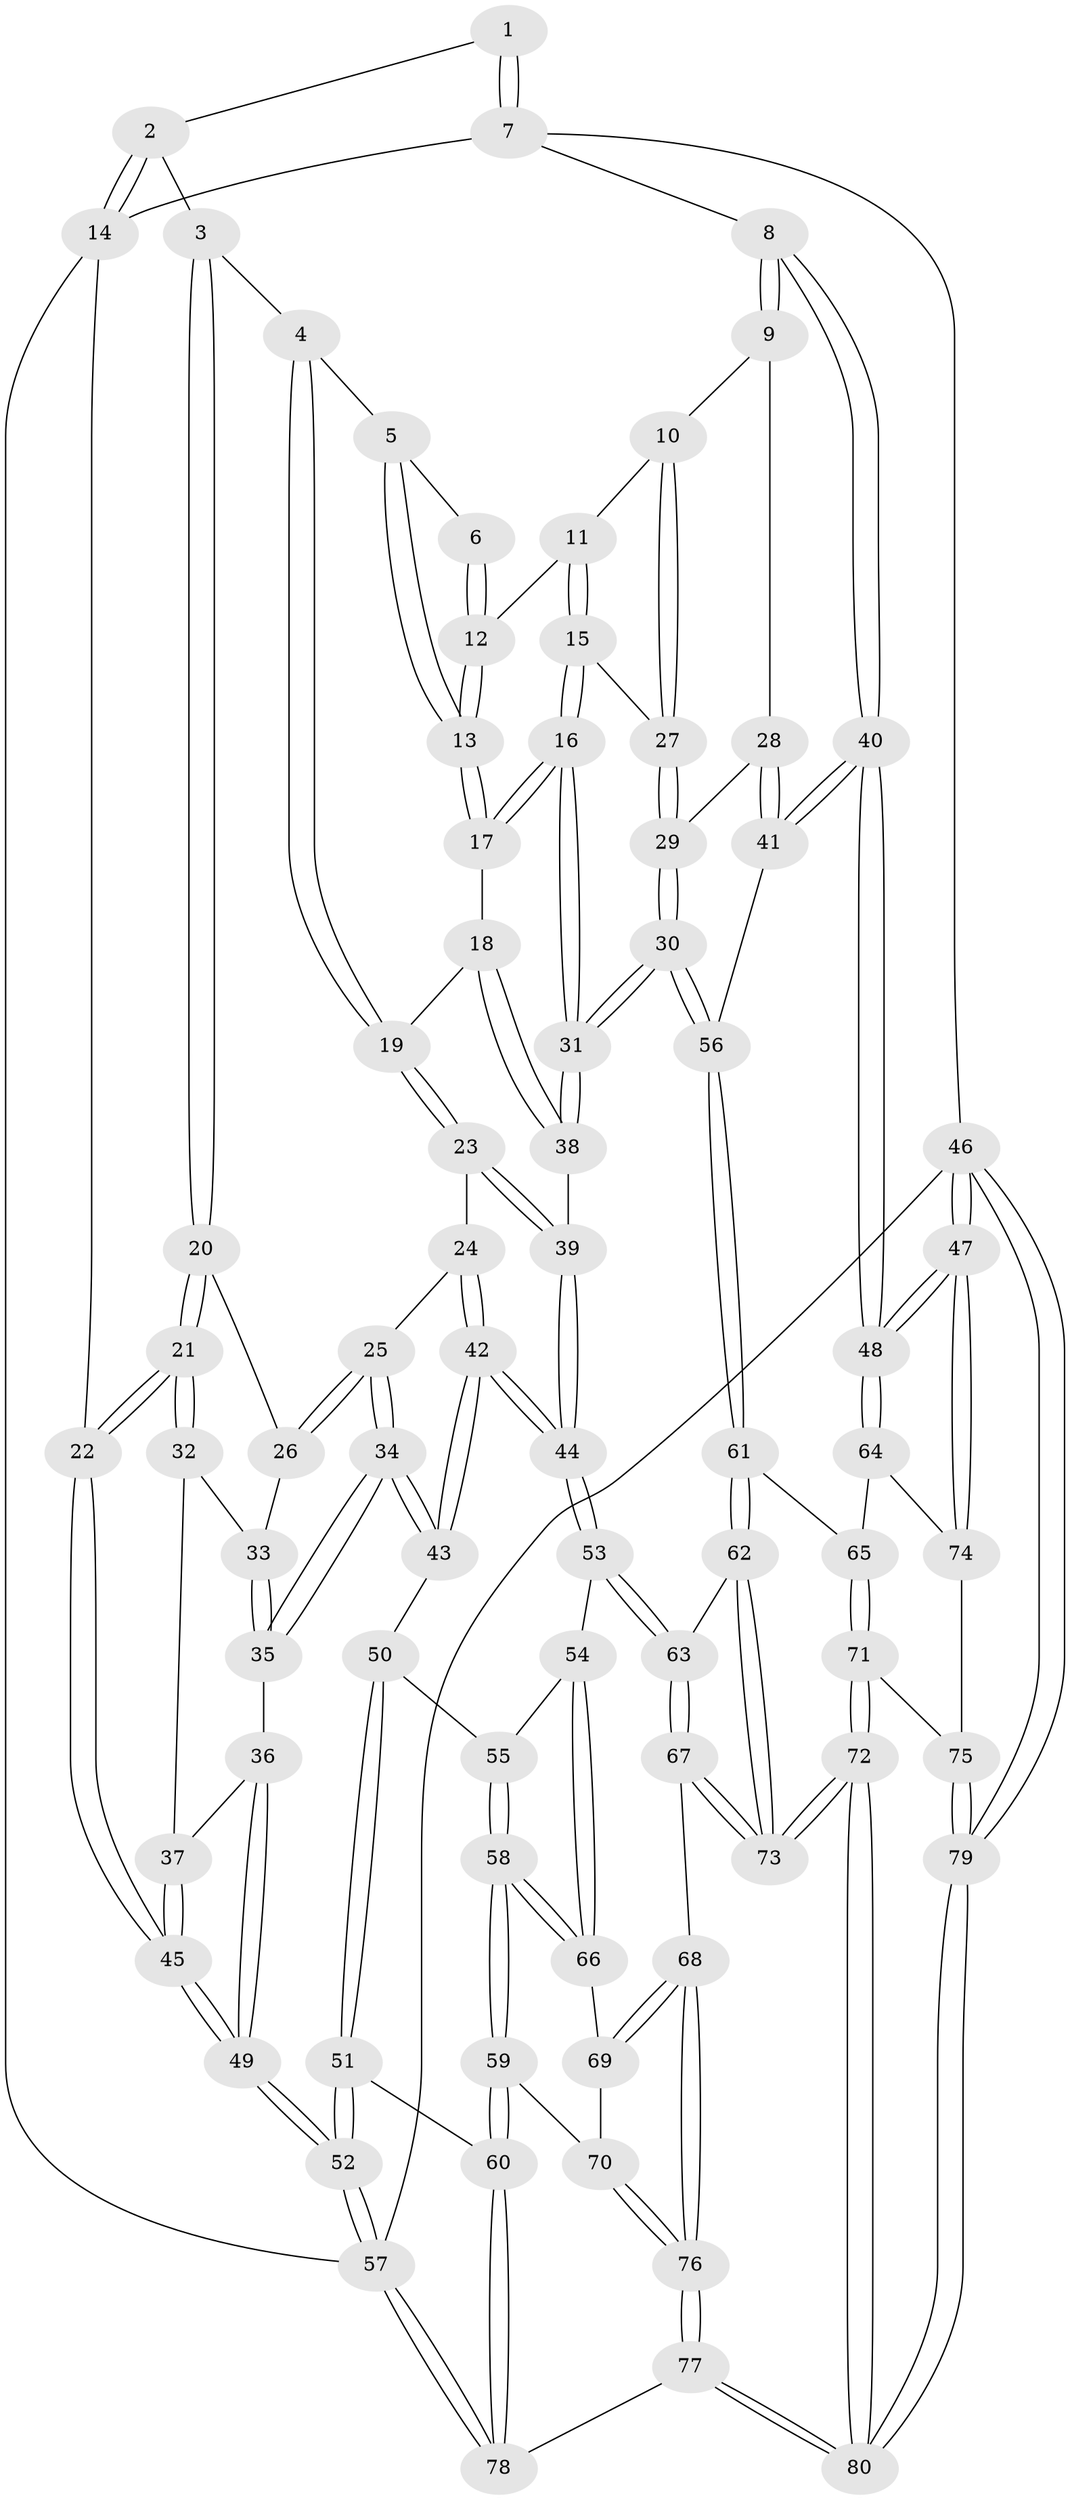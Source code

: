// Generated by graph-tools (version 1.1) at 2025/27/03/09/25 03:27:11]
// undirected, 80 vertices, 197 edges
graph export_dot {
graph [start="1"]
  node [color=gray90,style=filled];
  1 [pos="+0.6776181578581492+0"];
  2 [pos="+0.20832927292874845+0"];
  3 [pos="+0.25449530735696985+0"];
  4 [pos="+0.30240056988293385+0.0030435437369603848"];
  5 [pos="+0.5026692744773756+0.07989835561674827"];
  6 [pos="+0.6351481726864139+0.04611797814231813"];
  7 [pos="+1+0"];
  8 [pos="+1+0"];
  9 [pos="+0.886076076092993+0.11808068884770155"];
  10 [pos="+0.799271709162527+0.1329758719415012"];
  11 [pos="+0.7180271514963323+0.13807874616747087"];
  12 [pos="+0.7045343779599809+0.13361422706863058"];
  13 [pos="+0.5735011892528822+0.19807578901936865"];
  14 [pos="+0+0"];
  15 [pos="+0.6930015191429117+0.22827923058043983"];
  16 [pos="+0.6215994610393505+0.3224072617605663"];
  17 [pos="+0.5492615860476068+0.26973509487509806"];
  18 [pos="+0.512079037568822+0.278550896001486"];
  19 [pos="+0.3992608667093681+0.24882840613783241"];
  20 [pos="+0.17368155263503307+0.18969114469210238"];
  21 [pos="+0+0.25202939926427387"];
  22 [pos="+0+0.2448841053341819"];
  23 [pos="+0.3757724770676278+0.29040040807246464"];
  24 [pos="+0.3363872779387407+0.32065375250576084"];
  25 [pos="+0.32037644596117837+0.3259937342644794"];
  26 [pos="+0.1722076634722427+0.20587511876507159"];
  27 [pos="+0.7330520326523928+0.285667078235242"];
  28 [pos="+0.8611933560165911+0.2852603676120548"];
  29 [pos="+0.7498725823642765+0.4094497144338572"];
  30 [pos="+0.7152426732921052+0.4673896782386794"];
  31 [pos="+0.7134166509373715+0.46656520870323354"];
  32 [pos="+0.05223712339710582+0.2985879576309583"];
  33 [pos="+0.16184228532963085+0.24058266715408183"];
  34 [pos="+0.20765867502472424+0.4128435937385452"];
  35 [pos="+0.19158908324515211+0.40327465135708224"];
  36 [pos="+0.1066462037215604+0.41749066926891737"];
  37 [pos="+0.0743817538626765+0.36487296074487907"];
  38 [pos="+0.4710500497453534+0.48879918578474946"];
  39 [pos="+0.4663350929934472+0.491116625692844"];
  40 [pos="+1+0.47753187644647876"];
  41 [pos="+1+0.44787255236642004"];
  42 [pos="+0.3756305829206801+0.500554922493005"];
  43 [pos="+0.21501617326059877+0.42680514183183327"];
  44 [pos="+0.4190935605001465+0.5347195177011187"];
  45 [pos="+0+0.3375037315574741"];
  46 [pos="+1+1"];
  47 [pos="+1+1"];
  48 [pos="+1+0.5898703742484537"];
  49 [pos="+0+0.6391046348022037"];
  50 [pos="+0.21298121899550057+0.4379232070140728"];
  51 [pos="+0+0.7090635535573097"];
  52 [pos="+0+0.6664188123234974"];
  53 [pos="+0.41359426652614867+0.5624875083111996"];
  54 [pos="+0.4106276652498835+0.5652711057512729"];
  55 [pos="+0.21621513980875778+0.5483638016046904"];
  56 [pos="+0.7158350252653877+0.4683616837526007"];
  57 [pos="+0+1"];
  58 [pos="+0.1622102005052579+0.6712471830242317"];
  59 [pos="+0.129408891509183+0.7036422667490749"];
  60 [pos="+0.0007586465283842193+0.7130666934485905"];
  61 [pos="+0.7344516263427389+0.5779593702510363"];
  62 [pos="+0.5573425372843819+0.701254562210695"];
  63 [pos="+0.5501291987691468+0.6999283957230041"];
  64 [pos="+0.9731680122666952+0.655827259817471"];
  65 [pos="+0.7813236743621192+0.6311787603911669"];
  66 [pos="+0.402024380865302+0.5764236624909062"];
  67 [pos="+0.40202951490438776+0.8243560413817184"];
  68 [pos="+0.3740962963279969+0.8323399197386796"];
  69 [pos="+0.3706871326768153+0.6861853197164337"];
  70 [pos="+0.1364878598040442+0.7076997258011395"];
  71 [pos="+0.7620637230030958+0.8071629040476661"];
  72 [pos="+0.6808507334359806+0.9264528105136941"];
  73 [pos="+0.656372558636895+0.9008254884757081"];
  74 [pos="+0.9264909394199367+0.7891091725778117"];
  75 [pos="+0.8919382409931651+0.817475142117146"];
  76 [pos="+0.34289935214710143+0.8632597772522338"];
  77 [pos="+0.309594179140456+1"];
  78 [pos="+0.2506664608835531+1"];
  79 [pos="+1+1"];
  80 [pos="+0.7016038888563154+1"];
  1 -- 2;
  1 -- 7;
  1 -- 7;
  2 -- 3;
  2 -- 14;
  2 -- 14;
  3 -- 4;
  3 -- 20;
  3 -- 20;
  4 -- 5;
  4 -- 19;
  4 -- 19;
  5 -- 6;
  5 -- 13;
  5 -- 13;
  6 -- 12;
  6 -- 12;
  7 -- 8;
  7 -- 14;
  7 -- 46;
  8 -- 9;
  8 -- 9;
  8 -- 40;
  8 -- 40;
  9 -- 10;
  9 -- 28;
  10 -- 11;
  10 -- 27;
  10 -- 27;
  11 -- 12;
  11 -- 15;
  11 -- 15;
  12 -- 13;
  12 -- 13;
  13 -- 17;
  13 -- 17;
  14 -- 22;
  14 -- 57;
  15 -- 16;
  15 -- 16;
  15 -- 27;
  16 -- 17;
  16 -- 17;
  16 -- 31;
  16 -- 31;
  17 -- 18;
  18 -- 19;
  18 -- 38;
  18 -- 38;
  19 -- 23;
  19 -- 23;
  20 -- 21;
  20 -- 21;
  20 -- 26;
  21 -- 22;
  21 -- 22;
  21 -- 32;
  21 -- 32;
  22 -- 45;
  22 -- 45;
  23 -- 24;
  23 -- 39;
  23 -- 39;
  24 -- 25;
  24 -- 42;
  24 -- 42;
  25 -- 26;
  25 -- 26;
  25 -- 34;
  25 -- 34;
  26 -- 33;
  27 -- 29;
  27 -- 29;
  28 -- 29;
  28 -- 41;
  28 -- 41;
  29 -- 30;
  29 -- 30;
  30 -- 31;
  30 -- 31;
  30 -- 56;
  30 -- 56;
  31 -- 38;
  31 -- 38;
  32 -- 33;
  32 -- 37;
  33 -- 35;
  33 -- 35;
  34 -- 35;
  34 -- 35;
  34 -- 43;
  34 -- 43;
  35 -- 36;
  36 -- 37;
  36 -- 49;
  36 -- 49;
  37 -- 45;
  37 -- 45;
  38 -- 39;
  39 -- 44;
  39 -- 44;
  40 -- 41;
  40 -- 41;
  40 -- 48;
  40 -- 48;
  41 -- 56;
  42 -- 43;
  42 -- 43;
  42 -- 44;
  42 -- 44;
  43 -- 50;
  44 -- 53;
  44 -- 53;
  45 -- 49;
  45 -- 49;
  46 -- 47;
  46 -- 47;
  46 -- 79;
  46 -- 79;
  46 -- 57;
  47 -- 48;
  47 -- 48;
  47 -- 74;
  47 -- 74;
  48 -- 64;
  48 -- 64;
  49 -- 52;
  49 -- 52;
  50 -- 51;
  50 -- 51;
  50 -- 55;
  51 -- 52;
  51 -- 52;
  51 -- 60;
  52 -- 57;
  52 -- 57;
  53 -- 54;
  53 -- 63;
  53 -- 63;
  54 -- 55;
  54 -- 66;
  54 -- 66;
  55 -- 58;
  55 -- 58;
  56 -- 61;
  56 -- 61;
  57 -- 78;
  57 -- 78;
  58 -- 59;
  58 -- 59;
  58 -- 66;
  58 -- 66;
  59 -- 60;
  59 -- 60;
  59 -- 70;
  60 -- 78;
  60 -- 78;
  61 -- 62;
  61 -- 62;
  61 -- 65;
  62 -- 63;
  62 -- 73;
  62 -- 73;
  63 -- 67;
  63 -- 67;
  64 -- 65;
  64 -- 74;
  65 -- 71;
  65 -- 71;
  66 -- 69;
  67 -- 68;
  67 -- 73;
  67 -- 73;
  68 -- 69;
  68 -- 69;
  68 -- 76;
  68 -- 76;
  69 -- 70;
  70 -- 76;
  70 -- 76;
  71 -- 72;
  71 -- 72;
  71 -- 75;
  72 -- 73;
  72 -- 73;
  72 -- 80;
  72 -- 80;
  74 -- 75;
  75 -- 79;
  75 -- 79;
  76 -- 77;
  76 -- 77;
  77 -- 78;
  77 -- 80;
  77 -- 80;
  79 -- 80;
  79 -- 80;
}
